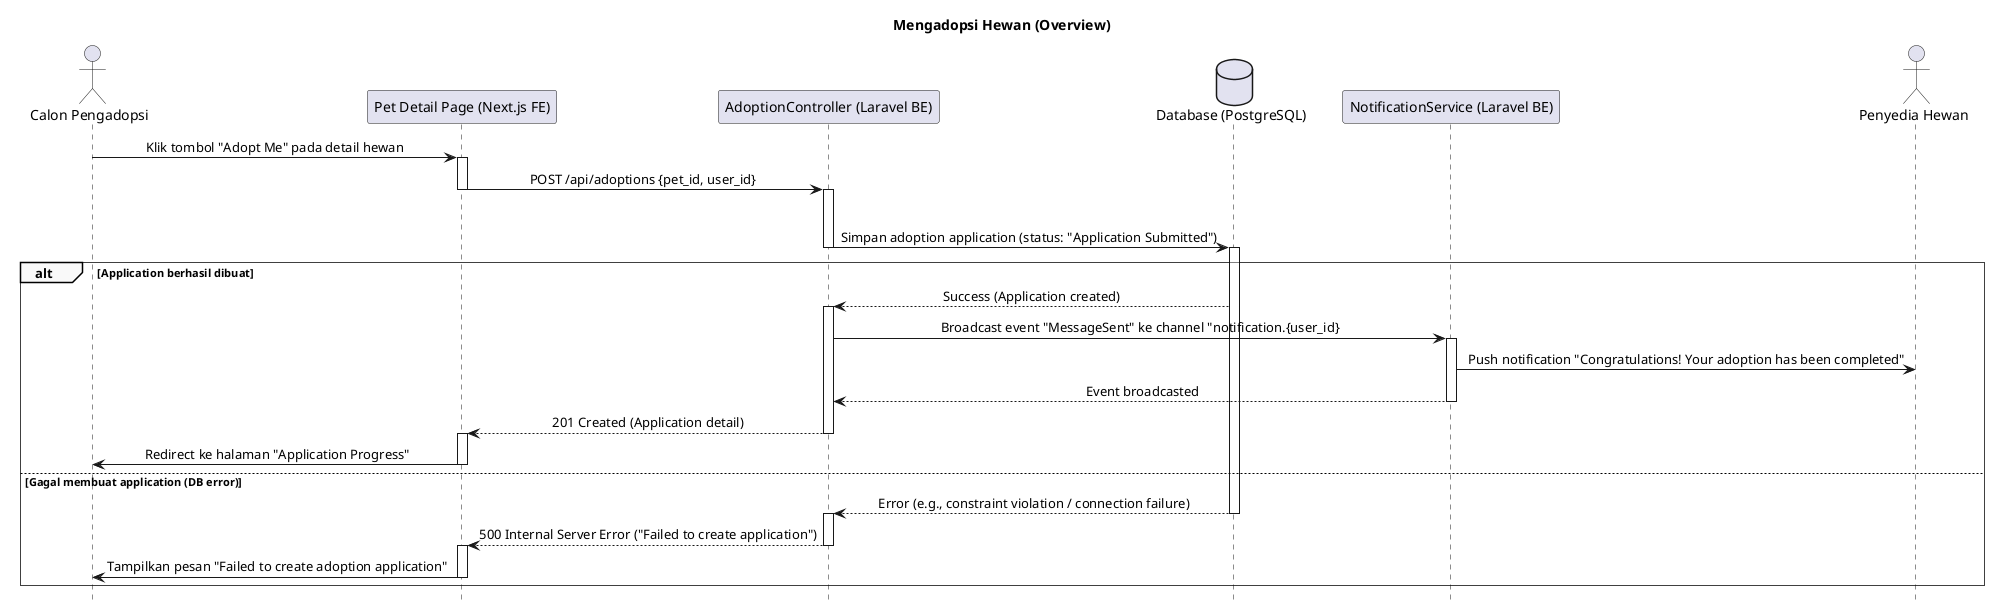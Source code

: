 @startuml
' === Styling ===
skinparam sequence {
    LifelineFooterStrategy none
    MessageAlign center
    ArrowThickness 1
    ParticipantPadding 20
    GroupBorderThickness 0.5
    GroupBackgroundColor #F9F9F9
}
hide footbox

' === Participants ===
actor "Calon Pengadopsi" as Adopter
participant "Pet Detail Page (Next.js FE)" as FE
participant "AdoptionController (Laravel BE)" as BE
database "Database (PostgreSQL)" as DB
participant "NotificationService (Laravel BE)" as NS
actor "Penyedia Hewan" as FE_Adopter

title Mengadopsi Hewan (Overview)

' === Flow 1: Memulai Proses Adopsi ===
Adopter -> FE: Klik tombol "Adopt Me" pada detail hewan
activate FE
FE -> BE: POST /api/adoptions {pet_id, user_id}
deactivate FE
activate BE

alt Validasi berhasil (profile lengkap & pet tersedia)
    BE -> DB: Simpan adoption application (status: "Application Submitted")
    deactivate BE
    activate DB

    alt Application berhasil dibuat
        DB --> BE: Success (Application created)
        activate BE
        BE -> NS: Broadcast event "MessageSent" ke channel "notification.{user_id}
        activate NS
        NS -> FE_Adopter: Push notification "Congratulations! Your adoption has been completed"
        NS --> BE: Event broadcasted

        deactivate NS
        BE --> FE: 201 Created (Application detail)
        deactivate BE
        activate FE
        FE -> Adopter: Redirect ke halaman "Application Progress"
        deactivate FE

    else Gagal membuat application (DB error)
        DB --> BE: Error (e.g., constraint violation / connection failure)
        deactivate DB
        activate BE
        BE --> FE: 500 Internal Server Error ("Failed to create application")
        deactivate BE
        activate FE
        FE -> Adopter: Tampilkan pesan "Failed to create adoption application"
        deactivate FE
    end


' === Flow 2: Melihat Progress Adopsi ===
'Adopter -> FE: Buka halaman "My Applications"
'activate FE
'FE -> BE: GET /api/adoptions/user/{user_id}
'deactivate FE
'activate BE
'BE -> DB: Ambil semua adoption applications milik user
'activate DB
'DB --> BE: Return list of applications / null
'deactivate DB
'BE --> FE: 200 OK (List of applications dengan status)
'deactivate BE
'activate FE
'FE -> Adopter: Tampilkan daftar aplikasi adopsi dengan tahapan masing-masing
'deactivate FE
'
'note right of FE
'    Setiap tahapan memiliki use case tersendiri:
'
'    **UC-01: Upload Requirements**
'    - Adopter upload dokumen persyaratan
'    - Status berubah ke "Application Submitted"
'
'    **UC-02: Provider Review Application**
'    - Provider review & approve/reject
'    - Status berubah ke "Application Reviewed"
'
'    **UC-03: Schedule Meet & Greet**
'    - Provider tentukan jadwal pertemuan
'    - Status berubah ke "Meet & Greet Scheduled"
'
'    **UC-04: Complete Adoption**
'    - Adopter upload bukti hand over
'    - Status berubah ke "Completed"
'
'    Setiap use case akan memiliki
'    sequence diagram detail tersendiri
'end note

@enduml